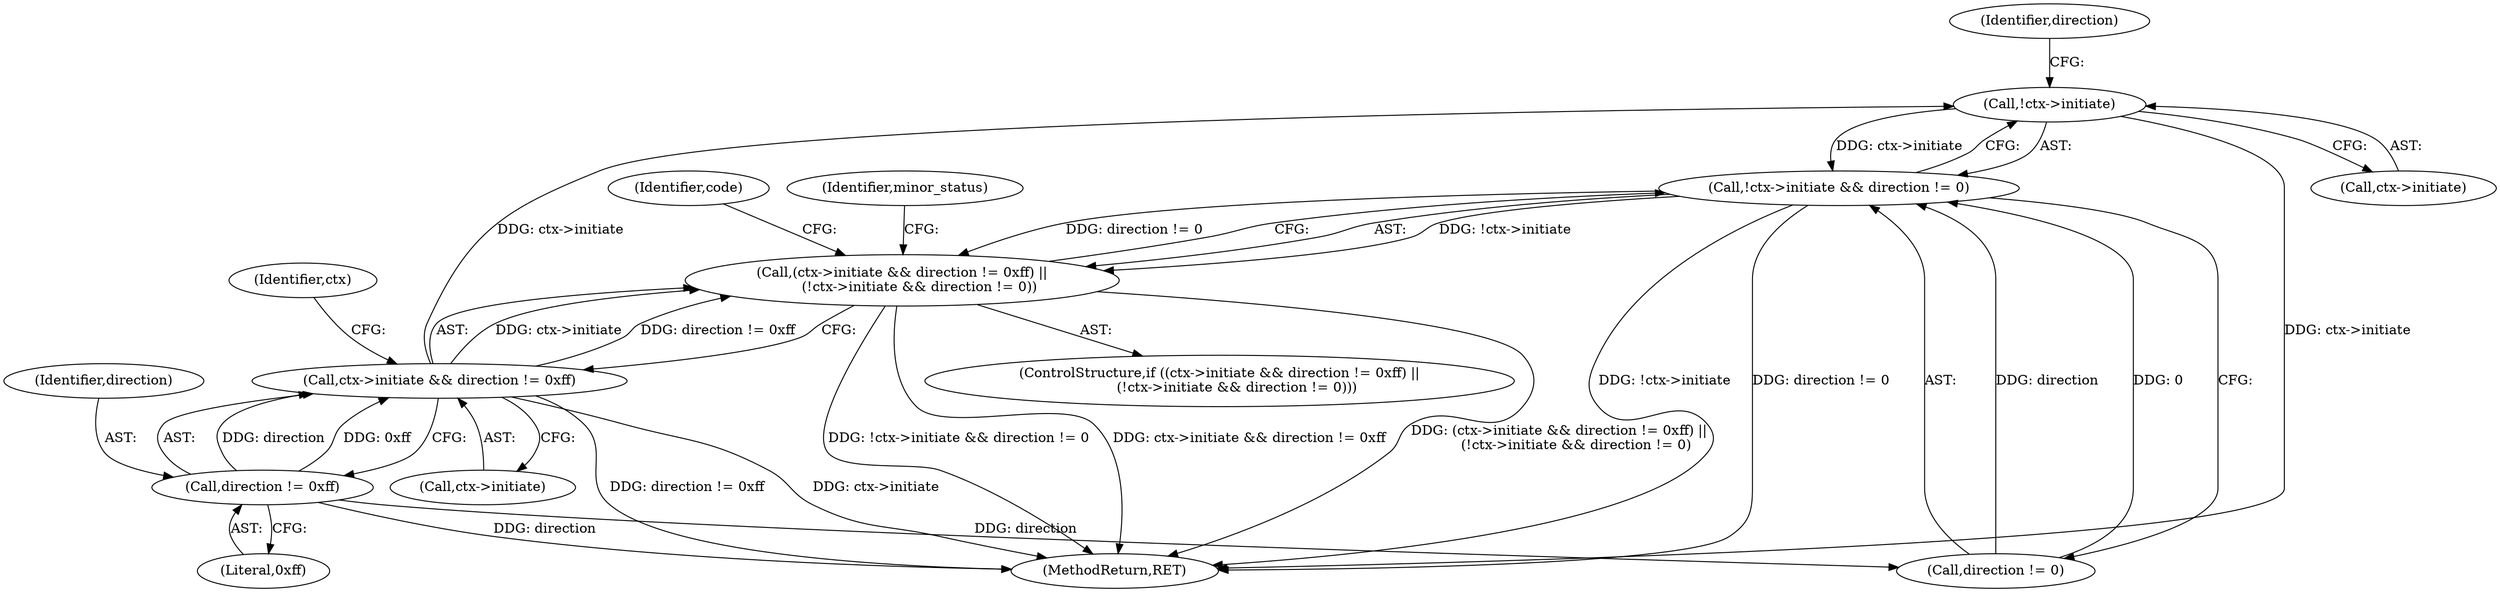 digraph "0_krb5_e6ae703ae597d798e310368d52b8f38ee11c6a73_0@pointer" {
"1000813" [label="(Call,!ctx->initiate)"];
"1000805" [label="(Call,ctx->initiate && direction != 0xff)"];
"1000809" [label="(Call,direction != 0xff)"];
"1000812" [label="(Call,!ctx->initiate && direction != 0)"];
"1000804" [label="(Call,(ctx->initiate && direction != 0xff) ||\n        (!ctx->initiate && direction != 0))"];
"1000811" [label="(Literal,0xff)"];
"1000804" [label="(Call,(ctx->initiate && direction != 0xff) ||\n        (!ctx->initiate && direction != 0))"];
"1000810" [label="(Identifier,direction)"];
"1000812" [label="(Call,!ctx->initiate && direction != 0)"];
"1000823" [label="(Identifier,minor_status)"];
"1000814" [label="(Call,ctx->initiate)"];
"1000815" [label="(Identifier,ctx)"];
"1000854" [label="(MethodReturn,RET)"];
"1000806" [label="(Call,ctx->initiate)"];
"1000818" [label="(Identifier,direction)"];
"1000809" [label="(Call,direction != 0xff)"];
"1000813" [label="(Call,!ctx->initiate)"];
"1000831" [label="(Identifier,code)"];
"1000817" [label="(Call,direction != 0)"];
"1000803" [label="(ControlStructure,if ((ctx->initiate && direction != 0xff) ||\n        (!ctx->initiate && direction != 0)))"];
"1000805" [label="(Call,ctx->initiate && direction != 0xff)"];
"1000813" -> "1000812"  [label="AST: "];
"1000813" -> "1000814"  [label="CFG: "];
"1000814" -> "1000813"  [label="AST: "];
"1000818" -> "1000813"  [label="CFG: "];
"1000812" -> "1000813"  [label="CFG: "];
"1000813" -> "1000854"  [label="DDG: ctx->initiate"];
"1000813" -> "1000812"  [label="DDG: ctx->initiate"];
"1000805" -> "1000813"  [label="DDG: ctx->initiate"];
"1000805" -> "1000804"  [label="AST: "];
"1000805" -> "1000806"  [label="CFG: "];
"1000805" -> "1000809"  [label="CFG: "];
"1000806" -> "1000805"  [label="AST: "];
"1000809" -> "1000805"  [label="AST: "];
"1000815" -> "1000805"  [label="CFG: "];
"1000804" -> "1000805"  [label="CFG: "];
"1000805" -> "1000854"  [label="DDG: ctx->initiate"];
"1000805" -> "1000854"  [label="DDG: direction != 0xff"];
"1000805" -> "1000804"  [label="DDG: ctx->initiate"];
"1000805" -> "1000804"  [label="DDG: direction != 0xff"];
"1000809" -> "1000805"  [label="DDG: direction"];
"1000809" -> "1000805"  [label="DDG: 0xff"];
"1000809" -> "1000811"  [label="CFG: "];
"1000810" -> "1000809"  [label="AST: "];
"1000811" -> "1000809"  [label="AST: "];
"1000809" -> "1000854"  [label="DDG: direction"];
"1000809" -> "1000817"  [label="DDG: direction"];
"1000812" -> "1000804"  [label="AST: "];
"1000812" -> "1000817"  [label="CFG: "];
"1000817" -> "1000812"  [label="AST: "];
"1000804" -> "1000812"  [label="CFG: "];
"1000812" -> "1000854"  [label="DDG: direction != 0"];
"1000812" -> "1000854"  [label="DDG: !ctx->initiate"];
"1000812" -> "1000804"  [label="DDG: !ctx->initiate"];
"1000812" -> "1000804"  [label="DDG: direction != 0"];
"1000817" -> "1000812"  [label="DDG: direction"];
"1000817" -> "1000812"  [label="DDG: 0"];
"1000804" -> "1000803"  [label="AST: "];
"1000823" -> "1000804"  [label="CFG: "];
"1000831" -> "1000804"  [label="CFG: "];
"1000804" -> "1000854"  [label="DDG: ctx->initiate && direction != 0xff"];
"1000804" -> "1000854"  [label="DDG: (ctx->initiate && direction != 0xff) ||\n        (!ctx->initiate && direction != 0)"];
"1000804" -> "1000854"  [label="DDG: !ctx->initiate && direction != 0"];
}
